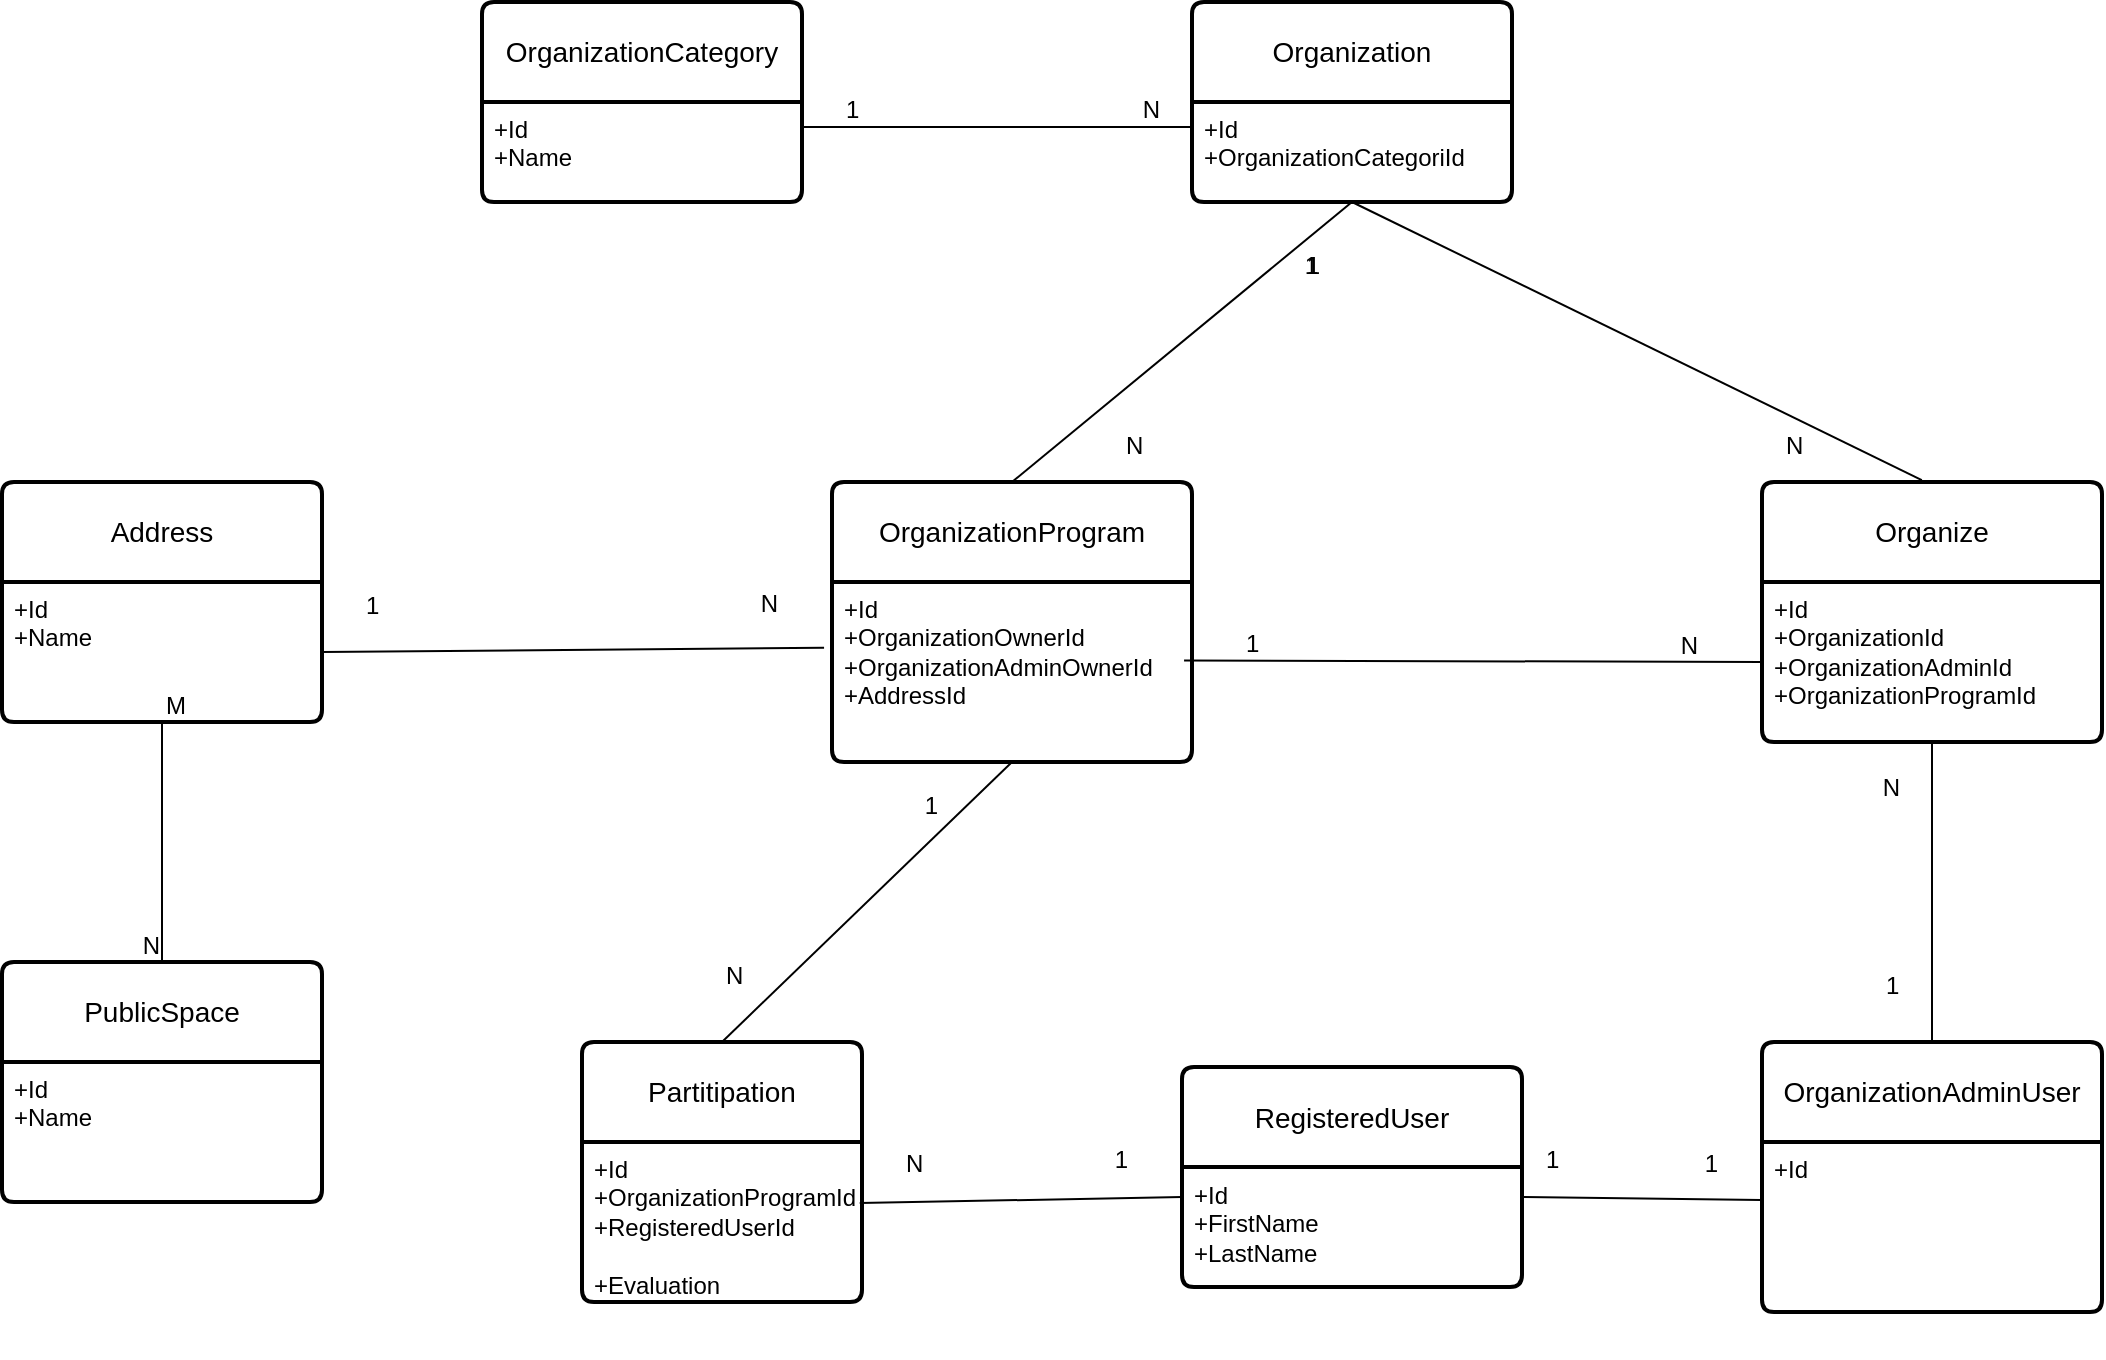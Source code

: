 <mxfile version="24.7.8">
  <diagram name="1 oldal" id="yYyyybpztoM18HDb7qPN">
    <mxGraphModel dx="829" dy="832" grid="1" gridSize="10" guides="1" tooltips="1" connect="1" arrows="1" fold="1" page="1" pageScale="1" pageWidth="1169" pageHeight="827" math="0" shadow="0">
      <root>
        <mxCell id="0" />
        <mxCell id="1" parent="0" />
        <mxCell id="ZnTsEXRW03XCHpaP1GZI-1" value="Organization" style="swimlane;childLayout=stackLayout;horizontal=1;startSize=50;horizontalStack=0;rounded=1;fontSize=14;fontStyle=0;strokeWidth=2;resizeParent=0;resizeLast=1;shadow=0;dashed=0;align=center;arcSize=4;whiteSpace=wrap;html=1;" parent="1" vertex="1">
          <mxGeometry x="635" y="40" width="160" height="100" as="geometry" />
        </mxCell>
        <mxCell id="ZnTsEXRW03XCHpaP1GZI-2" value="+Id&lt;br&gt;+OrganizationCategoriId&lt;div&gt;&lt;br/&gt;&lt;/div&gt;" style="align=left;strokeColor=none;fillColor=none;spacingLeft=4;fontSize=12;verticalAlign=top;resizable=0;rotatable=0;part=1;html=1;" parent="ZnTsEXRW03XCHpaP1GZI-1" vertex="1">
          <mxGeometry y="50" width="160" height="50" as="geometry" />
        </mxCell>
        <mxCell id="ZnTsEXRW03XCHpaP1GZI-3" value="OrganizationCategory" style="swimlane;childLayout=stackLayout;horizontal=1;startSize=50;horizontalStack=0;rounded=1;fontSize=14;fontStyle=0;strokeWidth=2;resizeParent=0;resizeLast=1;shadow=0;dashed=0;align=center;arcSize=4;whiteSpace=wrap;html=1;" parent="1" vertex="1">
          <mxGeometry x="280" y="40" width="160" height="100" as="geometry" />
        </mxCell>
        <mxCell id="ZnTsEXRW03XCHpaP1GZI-4" value="+Id&lt;br&gt;+Name" style="align=left;strokeColor=none;fillColor=none;spacingLeft=4;fontSize=12;verticalAlign=top;resizable=0;rotatable=0;part=1;html=1;" parent="ZnTsEXRW03XCHpaP1GZI-3" vertex="1">
          <mxGeometry y="50" width="160" height="50" as="geometry" />
        </mxCell>
        <mxCell id="ZnTsEXRW03XCHpaP1GZI-15" value="OrganizationProgram" style="swimlane;childLayout=stackLayout;horizontal=1;startSize=50;horizontalStack=0;rounded=1;fontSize=14;fontStyle=0;strokeWidth=2;resizeParent=0;resizeLast=1;shadow=0;dashed=0;align=center;arcSize=4;whiteSpace=wrap;html=1;" parent="1" vertex="1">
          <mxGeometry x="455" y="280" width="180" height="140" as="geometry" />
        </mxCell>
        <mxCell id="ZnTsEXRW03XCHpaP1GZI-16" value="&lt;div&gt;+Id&lt;/div&gt;&lt;div&gt;+OrganizationOwnerId&lt;br&gt;&lt;/div&gt;&lt;div&gt;+OrganizationAdminOwnerId&lt;/div&gt;+AddressId" style="align=left;strokeColor=none;fillColor=none;spacingLeft=4;fontSize=12;verticalAlign=top;resizable=0;rotatable=0;part=1;html=1;" parent="ZnTsEXRW03XCHpaP1GZI-15" vertex="1">
          <mxGeometry y="50" width="180" height="90" as="geometry" />
        </mxCell>
        <mxCell id="ZnTsEXRW03XCHpaP1GZI-17" value="Address" style="swimlane;childLayout=stackLayout;horizontal=1;startSize=50;horizontalStack=0;rounded=1;fontSize=14;fontStyle=0;strokeWidth=2;resizeParent=0;resizeLast=1;shadow=0;dashed=0;align=center;arcSize=4;whiteSpace=wrap;html=1;" parent="1" vertex="1">
          <mxGeometry x="40" y="280" width="160" height="120" as="geometry" />
        </mxCell>
        <mxCell id="ZnTsEXRW03XCHpaP1GZI-18" value="+Id&lt;br&gt;+Name" style="align=left;strokeColor=none;fillColor=none;spacingLeft=4;fontSize=12;verticalAlign=top;resizable=0;rotatable=0;part=1;html=1;" parent="ZnTsEXRW03XCHpaP1GZI-17" vertex="1">
          <mxGeometry y="50" width="160" height="70" as="geometry" />
        </mxCell>
        <mxCell id="ZnTsEXRW03XCHpaP1GZI-27" value="PublicSpace" style="swimlane;childLayout=stackLayout;horizontal=1;startSize=50;horizontalStack=0;rounded=1;fontSize=14;fontStyle=0;strokeWidth=2;resizeParent=0;resizeLast=1;shadow=0;dashed=0;align=center;arcSize=4;whiteSpace=wrap;html=1;" parent="1" vertex="1">
          <mxGeometry x="40" y="520" width="160" height="120" as="geometry" />
        </mxCell>
        <mxCell id="ZnTsEXRW03XCHpaP1GZI-28" value="+Id&lt;br&gt;+Name" style="align=left;strokeColor=none;fillColor=none;spacingLeft=4;fontSize=12;verticalAlign=top;resizable=0;rotatable=0;part=1;html=1;" parent="ZnTsEXRW03XCHpaP1GZI-27" vertex="1">
          <mxGeometry y="50" width="160" height="70" as="geometry" />
        </mxCell>
        <mxCell id="ZnTsEXRW03XCHpaP1GZI-36" value="RegisteredUser" style="swimlane;childLayout=stackLayout;horizontal=1;startSize=50;horizontalStack=0;rounded=1;fontSize=14;fontStyle=0;strokeWidth=2;resizeParent=0;resizeLast=1;shadow=0;dashed=0;align=center;arcSize=4;whiteSpace=wrap;html=1;" parent="1" vertex="1">
          <mxGeometry x="630" y="572.5" width="170" height="110" as="geometry" />
        </mxCell>
        <mxCell id="ZnTsEXRW03XCHpaP1GZI-37" value="+Id&lt;br&gt;&lt;div&gt;+FirstName&lt;/div&gt;&lt;div&gt;+LastName&lt;br&gt;&lt;/div&gt;" style="align=left;strokeColor=none;fillColor=none;spacingLeft=4;fontSize=12;verticalAlign=top;resizable=0;rotatable=0;part=1;html=1;" parent="ZnTsEXRW03XCHpaP1GZI-36" vertex="1">
          <mxGeometry y="50" width="170" height="60" as="geometry" />
        </mxCell>
        <mxCell id="ZnTsEXRW03XCHpaP1GZI-57" value="Organize" style="swimlane;childLayout=stackLayout;horizontal=1;startSize=50;horizontalStack=0;rounded=1;fontSize=14;fontStyle=0;strokeWidth=2;resizeParent=0;resizeLast=1;shadow=0;dashed=0;align=center;arcSize=4;whiteSpace=wrap;html=1;" parent="1" vertex="1">
          <mxGeometry x="920" y="280" width="170" height="130" as="geometry" />
        </mxCell>
        <mxCell id="ZnTsEXRW03XCHpaP1GZI-58" value="+Id&lt;br&gt;+OrganizationId&lt;br&gt;&lt;div&gt;+OrganizationAdminId&lt;/div&gt;&lt;div&gt;+OrganizationProgramId&lt;br&gt;&lt;/div&gt;" style="align=left;strokeColor=none;fillColor=none;spacingLeft=4;fontSize=12;verticalAlign=top;resizable=0;rotatable=0;part=1;html=1;" parent="ZnTsEXRW03XCHpaP1GZI-57" vertex="1">
          <mxGeometry y="50" width="170" height="80" as="geometry" />
        </mxCell>
        <mxCell id="ZnTsEXRW03XCHpaP1GZI-74" value="Partitipation" style="swimlane;childLayout=stackLayout;horizontal=1;startSize=50;horizontalStack=0;rounded=1;fontSize=14;fontStyle=0;strokeWidth=2;resizeParent=0;resizeLast=1;shadow=0;dashed=0;align=center;arcSize=4;whiteSpace=wrap;html=1;" parent="1" vertex="1">
          <mxGeometry x="330" y="560" width="140" height="130" as="geometry" />
        </mxCell>
        <mxCell id="ZnTsEXRW03XCHpaP1GZI-75" value="&lt;div&gt;+Id&lt;/div&gt;&lt;div&gt;+OrganizationProgramId&lt;br&gt;&lt;/div&gt;&lt;div&gt;+RegisteredUserId&lt;/div&gt;&lt;div&gt;&lt;br&gt;&lt;/div&gt;&lt;div&gt;+Evaluation&lt;br&gt;&lt;/div&gt;&lt;div&gt;&lt;br&gt;&lt;/div&gt;&lt;div&gt;&lt;br&gt;&lt;/div&gt;" style="align=left;strokeColor=none;fillColor=none;spacingLeft=4;fontSize=12;verticalAlign=top;resizable=0;rotatable=0;part=1;html=1;" parent="ZnTsEXRW03XCHpaP1GZI-74" vertex="1">
          <mxGeometry y="50" width="140" height="80" as="geometry" />
        </mxCell>
        <mxCell id="f7iRPAbvZk-fhVz0iNJb-24" value="OrganizationAdminUser" style="swimlane;childLayout=stackLayout;horizontal=1;startSize=50;horizontalStack=0;rounded=1;fontSize=14;fontStyle=0;strokeWidth=2;resizeParent=0;resizeLast=1;shadow=0;dashed=0;align=center;arcSize=4;whiteSpace=wrap;html=1;" vertex="1" parent="1">
          <mxGeometry x="920" y="560" width="170" height="135" as="geometry" />
        </mxCell>
        <mxCell id="f7iRPAbvZk-fhVz0iNJb-25" value="+Id" style="align=left;strokeColor=none;fillColor=none;spacingLeft=4;fontSize=12;verticalAlign=top;resizable=0;rotatable=0;part=1;html=1;" vertex="1" parent="f7iRPAbvZk-fhVz0iNJb-24">
          <mxGeometry y="50" width="170" height="85" as="geometry" />
        </mxCell>
        <mxCell id="f7iRPAbvZk-fhVz0iNJb-26" value="" style="endArrow=none;html=1;rounded=0;entryX=0.5;entryY=1;entryDx=0;entryDy=0;exitX=0.5;exitY=0;exitDx=0;exitDy=0;" edge="1" parent="1" source="f7iRPAbvZk-fhVz0iNJb-24" target="ZnTsEXRW03XCHpaP1GZI-58">
          <mxGeometry relative="1" as="geometry">
            <mxPoint x="795" y="510" as="sourcePoint" />
            <mxPoint x="980" y="490" as="targetPoint" />
          </mxGeometry>
        </mxCell>
        <mxCell id="f7iRPAbvZk-fhVz0iNJb-27" value="1" style="resizable=0;html=1;whiteSpace=wrap;align=left;verticalAlign=bottom;" connectable="0" vertex="1" parent="f7iRPAbvZk-fhVz0iNJb-26">
          <mxGeometry x="-1" relative="1" as="geometry">
            <mxPoint x="-25" y="-20" as="offset" />
          </mxGeometry>
        </mxCell>
        <mxCell id="f7iRPAbvZk-fhVz0iNJb-28" value="N" style="resizable=0;html=1;whiteSpace=wrap;align=right;verticalAlign=bottom;" connectable="0" vertex="1" parent="f7iRPAbvZk-fhVz0iNJb-26">
          <mxGeometry x="1" relative="1" as="geometry">
            <mxPoint x="-15" y="31" as="offset" />
          </mxGeometry>
        </mxCell>
        <mxCell id="f7iRPAbvZk-fhVz0iNJb-29" value="" style="endArrow=none;html=1;rounded=0;entryX=0;entryY=0.25;entryDx=0;entryDy=0;exitX=1;exitY=0.25;exitDx=0;exitDy=0;" edge="1" parent="1" source="ZnTsEXRW03XCHpaP1GZI-4" target="ZnTsEXRW03XCHpaP1GZI-2">
          <mxGeometry relative="1" as="geometry">
            <mxPoint x="410" y="60" as="sourcePoint" />
            <mxPoint x="570" y="60" as="targetPoint" />
          </mxGeometry>
        </mxCell>
        <mxCell id="f7iRPAbvZk-fhVz0iNJb-30" value="1" style="resizable=0;html=1;whiteSpace=wrap;align=left;verticalAlign=bottom;" connectable="0" vertex="1" parent="f7iRPAbvZk-fhVz0iNJb-29">
          <mxGeometry x="-1" relative="1" as="geometry">
            <mxPoint x="20" as="offset" />
          </mxGeometry>
        </mxCell>
        <mxCell id="f7iRPAbvZk-fhVz0iNJb-31" value="N" style="resizable=0;html=1;whiteSpace=wrap;align=right;verticalAlign=bottom;" connectable="0" vertex="1" parent="f7iRPAbvZk-fhVz0iNJb-29">
          <mxGeometry x="1" relative="1" as="geometry">
            <mxPoint x="-15" as="offset" />
          </mxGeometry>
        </mxCell>
        <mxCell id="f7iRPAbvZk-fhVz0iNJb-34" value="" style="endArrow=none;html=1;rounded=0;entryX=0.5;entryY=1;entryDx=0;entryDy=0;exitX=0.5;exitY=0;exitDx=0;exitDy=0;" edge="1" parent="1" source="ZnTsEXRW03XCHpaP1GZI-15" target="ZnTsEXRW03XCHpaP1GZI-2">
          <mxGeometry relative="1" as="geometry">
            <mxPoint x="420" y="220" as="sourcePoint" />
            <mxPoint x="580" y="220" as="targetPoint" />
          </mxGeometry>
        </mxCell>
        <mxCell id="f7iRPAbvZk-fhVz0iNJb-35" value="N" style="resizable=0;html=1;whiteSpace=wrap;align=left;verticalAlign=bottom;" connectable="0" vertex="1" parent="f7iRPAbvZk-fhVz0iNJb-34">
          <mxGeometry x="-1" relative="1" as="geometry">
            <mxPoint x="55" y="-10" as="offset" />
          </mxGeometry>
        </mxCell>
        <mxCell id="f7iRPAbvZk-fhVz0iNJb-36" value="1" style="resizable=0;html=1;whiteSpace=wrap;align=right;verticalAlign=bottom;" connectable="0" vertex="1" parent="f7iRPAbvZk-fhVz0iNJb-34">
          <mxGeometry x="1" relative="1" as="geometry">
            <mxPoint x="-15" y="40" as="offset" />
          </mxGeometry>
        </mxCell>
        <mxCell id="f7iRPAbvZk-fhVz0iNJb-37" value="" style="endArrow=none;html=1;rounded=0;entryX=0.5;entryY=1;entryDx=0;entryDy=0;exitX=0.47;exitY=-0.007;exitDx=0;exitDy=0;exitPerimeter=0;" edge="1" parent="1" source="ZnTsEXRW03XCHpaP1GZI-57" target="ZnTsEXRW03XCHpaP1GZI-2">
          <mxGeometry relative="1" as="geometry">
            <mxPoint x="555" y="290" as="sourcePoint" />
            <mxPoint x="725" y="150" as="targetPoint" />
          </mxGeometry>
        </mxCell>
        <mxCell id="f7iRPAbvZk-fhVz0iNJb-38" value="N" style="resizable=0;html=1;whiteSpace=wrap;align=left;verticalAlign=bottom;" connectable="0" vertex="1" parent="f7iRPAbvZk-fhVz0iNJb-37">
          <mxGeometry x="-1" relative="1" as="geometry">
            <mxPoint x="-70" y="-9" as="offset" />
          </mxGeometry>
        </mxCell>
        <mxCell id="f7iRPAbvZk-fhVz0iNJb-39" value="1" style="resizable=0;html=1;whiteSpace=wrap;align=right;verticalAlign=bottom;" connectable="0" vertex="1" parent="f7iRPAbvZk-fhVz0iNJb-37">
          <mxGeometry x="1" relative="1" as="geometry">
            <mxPoint x="-15" y="40" as="offset" />
          </mxGeometry>
        </mxCell>
        <mxCell id="f7iRPAbvZk-fhVz0iNJb-40" value="" style="endArrow=none;html=1;rounded=0;entryX=0.5;entryY=1;entryDx=0;entryDy=0;exitX=0.5;exitY=0;exitDx=0;exitDy=0;" edge="1" parent="1" source="ZnTsEXRW03XCHpaP1GZI-74" target="ZnTsEXRW03XCHpaP1GZI-16">
          <mxGeometry relative="1" as="geometry">
            <mxPoint x="370" y="540" as="sourcePoint" />
            <mxPoint x="530" y="540" as="targetPoint" />
          </mxGeometry>
        </mxCell>
        <mxCell id="f7iRPAbvZk-fhVz0iNJb-41" value="N" style="resizable=0;html=1;whiteSpace=wrap;align=left;verticalAlign=bottom;" connectable="0" vertex="1" parent="f7iRPAbvZk-fhVz0iNJb-40">
          <mxGeometry x="-1" relative="1" as="geometry">
            <mxPoint y="-25" as="offset" />
          </mxGeometry>
        </mxCell>
        <mxCell id="f7iRPAbvZk-fhVz0iNJb-42" value="1" style="resizable=0;html=1;whiteSpace=wrap;align=right;verticalAlign=bottom;" connectable="0" vertex="1" parent="f7iRPAbvZk-fhVz0iNJb-40">
          <mxGeometry x="1" relative="1" as="geometry">
            <mxPoint x="-35" y="30" as="offset" />
          </mxGeometry>
        </mxCell>
        <mxCell id="f7iRPAbvZk-fhVz0iNJb-43" value="" style="endArrow=none;html=1;rounded=0;entryX=-0.022;entryY=0.365;entryDx=0;entryDy=0;entryPerimeter=0;exitX=1;exitY=0.5;exitDx=0;exitDy=0;" edge="1" parent="1" source="ZnTsEXRW03XCHpaP1GZI-18" target="ZnTsEXRW03XCHpaP1GZI-16">
          <mxGeometry relative="1" as="geometry">
            <mxPoint x="170" y="200" as="sourcePoint" />
            <mxPoint x="330" y="200" as="targetPoint" />
          </mxGeometry>
        </mxCell>
        <mxCell id="f7iRPAbvZk-fhVz0iNJb-44" value="1" style="resizable=0;html=1;whiteSpace=wrap;align=left;verticalAlign=bottom;" connectable="0" vertex="1" parent="f7iRPAbvZk-fhVz0iNJb-43">
          <mxGeometry x="-1" relative="1" as="geometry">
            <mxPoint x="20" y="-15" as="offset" />
          </mxGeometry>
        </mxCell>
        <mxCell id="f7iRPAbvZk-fhVz0iNJb-45" value="N" style="resizable=0;html=1;whiteSpace=wrap;align=right;verticalAlign=bottom;" connectable="0" vertex="1" parent="f7iRPAbvZk-fhVz0iNJb-43">
          <mxGeometry x="1" relative="1" as="geometry">
            <mxPoint x="-21" y="-13" as="offset" />
          </mxGeometry>
        </mxCell>
        <mxCell id="f7iRPAbvZk-fhVz0iNJb-46" value="" style="endArrow=none;html=1;rounded=0;entryX=0;entryY=0.25;entryDx=0;entryDy=0;exitX=0.992;exitY=0.382;exitDx=0;exitDy=0;exitPerimeter=0;" edge="1" parent="1" source="ZnTsEXRW03XCHpaP1GZI-75" target="ZnTsEXRW03XCHpaP1GZI-37">
          <mxGeometry relative="1" as="geometry">
            <mxPoint x="455" y="730" as="sourcePoint" />
            <mxPoint x="615" y="730" as="targetPoint" />
          </mxGeometry>
        </mxCell>
        <mxCell id="f7iRPAbvZk-fhVz0iNJb-47" value="N" style="resizable=0;html=1;whiteSpace=wrap;align=left;verticalAlign=bottom;" connectable="0" vertex="1" parent="f7iRPAbvZk-fhVz0iNJb-46">
          <mxGeometry x="-1" relative="1" as="geometry">
            <mxPoint x="21" y="-11" as="offset" />
          </mxGeometry>
        </mxCell>
        <mxCell id="f7iRPAbvZk-fhVz0iNJb-48" value="1" style="resizable=0;html=1;whiteSpace=wrap;align=right;verticalAlign=bottom;" connectable="0" vertex="1" parent="f7iRPAbvZk-fhVz0iNJb-46">
          <mxGeometry x="1" relative="1" as="geometry">
            <mxPoint x="-25" y="-10" as="offset" />
          </mxGeometry>
        </mxCell>
        <mxCell id="f7iRPAbvZk-fhVz0iNJb-49" value="" style="endArrow=none;html=1;rounded=0;entryX=-0.003;entryY=0.341;entryDx=0;entryDy=0;entryPerimeter=0;exitX=1;exitY=0.25;exitDx=0;exitDy=0;" edge="1" parent="1" source="ZnTsEXRW03XCHpaP1GZI-37" target="f7iRPAbvZk-fhVz0iNJb-25">
          <mxGeometry relative="1" as="geometry">
            <mxPoint x="760" y="750" as="sourcePoint" />
            <mxPoint x="920" y="750" as="targetPoint" />
          </mxGeometry>
        </mxCell>
        <mxCell id="f7iRPAbvZk-fhVz0iNJb-50" value="1" style="resizable=0;html=1;whiteSpace=wrap;align=left;verticalAlign=bottom;" connectable="0" vertex="1" parent="f7iRPAbvZk-fhVz0iNJb-49">
          <mxGeometry x="-1" relative="1" as="geometry">
            <mxPoint x="10" y="-10" as="offset" />
          </mxGeometry>
        </mxCell>
        <mxCell id="f7iRPAbvZk-fhVz0iNJb-51" value="1" style="resizable=0;html=1;whiteSpace=wrap;align=right;verticalAlign=bottom;" connectable="0" vertex="1" parent="f7iRPAbvZk-fhVz0iNJb-49">
          <mxGeometry x="1" relative="1" as="geometry">
            <mxPoint x="-20" y="-9" as="offset" />
          </mxGeometry>
        </mxCell>
        <mxCell id="f7iRPAbvZk-fhVz0iNJb-52" value="" style="endArrow=none;html=1;rounded=0;exitX=0.5;exitY=1;exitDx=0;exitDy=0;entryX=0.5;entryY=0;entryDx=0;entryDy=0;" edge="1" parent="1" source="ZnTsEXRW03XCHpaP1GZI-18" target="ZnTsEXRW03XCHpaP1GZI-27">
          <mxGeometry relative="1" as="geometry">
            <mxPoint x="100" y="469.47" as="sourcePoint" />
            <mxPoint x="260" y="469.47" as="targetPoint" />
          </mxGeometry>
        </mxCell>
        <mxCell id="f7iRPAbvZk-fhVz0iNJb-53" value="M" style="resizable=0;html=1;whiteSpace=wrap;align=left;verticalAlign=bottom;" connectable="0" vertex="1" parent="f7iRPAbvZk-fhVz0iNJb-52">
          <mxGeometry x="-1" relative="1" as="geometry" />
        </mxCell>
        <mxCell id="f7iRPAbvZk-fhVz0iNJb-54" value="N" style="resizable=0;html=1;whiteSpace=wrap;align=right;verticalAlign=bottom;" connectable="0" vertex="1" parent="f7iRPAbvZk-fhVz0iNJb-52">
          <mxGeometry x="1" relative="1" as="geometry" />
        </mxCell>
        <mxCell id="f7iRPAbvZk-fhVz0iNJb-58" value="" style="endArrow=none;html=1;rounded=0;entryX=0;entryY=0.5;entryDx=0;entryDy=0;exitX=0.978;exitY=0.436;exitDx=0;exitDy=0;exitPerimeter=0;" edge="1" parent="1" source="ZnTsEXRW03XCHpaP1GZI-16" target="ZnTsEXRW03XCHpaP1GZI-58">
          <mxGeometry relative="1" as="geometry">
            <mxPoint x="650" y="360" as="sourcePoint" />
            <mxPoint x="835" y="340" as="targetPoint" />
          </mxGeometry>
        </mxCell>
        <mxCell id="f7iRPAbvZk-fhVz0iNJb-59" value="1" style="resizable=0;html=1;whiteSpace=wrap;align=left;verticalAlign=bottom;" connectable="0" vertex="1" parent="f7iRPAbvZk-fhVz0iNJb-58">
          <mxGeometry x="-1" relative="1" as="geometry">
            <mxPoint x="29" as="offset" />
          </mxGeometry>
        </mxCell>
        <mxCell id="f7iRPAbvZk-fhVz0iNJb-60" value="N" style="resizable=0;html=1;whiteSpace=wrap;align=right;verticalAlign=bottom;" connectable="0" vertex="1" parent="f7iRPAbvZk-fhVz0iNJb-58">
          <mxGeometry x="1" relative="1" as="geometry">
            <mxPoint x="-31" as="offset" />
          </mxGeometry>
        </mxCell>
      </root>
    </mxGraphModel>
  </diagram>
</mxfile>
